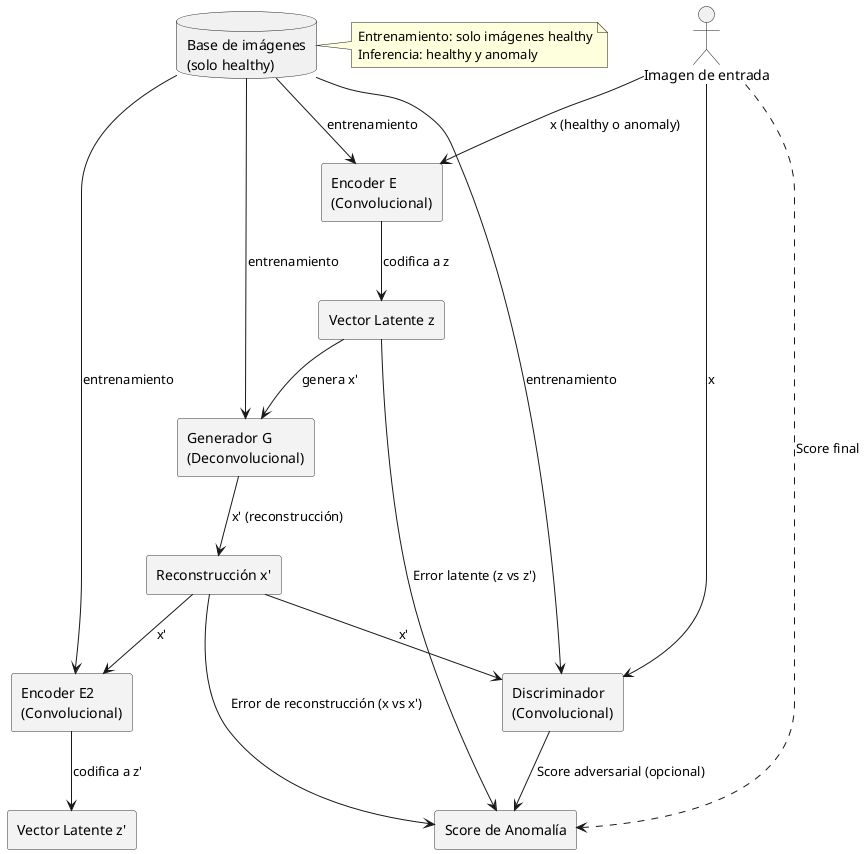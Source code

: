 @startuml ganomaly_architecture
skinparam rectangle {
  BackgroundColor #f3f3f3
  BorderColor #333333
  BorderRadius 20
}
actor "Imagen de entrada" as Input
rectangle "Encoder E\n(Convolucional)" as Encoder
rectangle "Vector Latente z" as Latent
rectangle "Generador G\n(Deconvolucional)" as Generator
rectangle "Reconstrucción x'" as Recon
rectangle "Encoder E2\n(Convolucional)" as Encoder2
rectangle "Vector Latente z'" as Latent2
rectangle "Discriminador\n(Convolucional)" as Discriminator
database "Base de imágenes\n(solo healthy)" as Dataset

Input --> Encoder : x (healthy o anomaly)
Encoder --> Latent : codifica a z
Latent --> Generator : genera x'
Generator --> Recon : x' (reconstrucción)
Recon --> Encoder2 : x'
Encoder2 --> Latent2 : codifica a z'
Recon --> Discriminator : x'
Input --> Discriminator : x

Dataset --> Encoder : entrenamiento
Dataset --> Generator : entrenamiento
Dataset --> Discriminator : entrenamiento
Dataset --> Encoder2 : entrenamiento

note right: Entrenamiento: solo imágenes healthy\nInferencia: healthy y anomaly

rectangle "Score de Anomalía" as Score

Recon --> Score : Error de reconstrucción (x vs x')
Latent --> Score : Error latente (z vs z')
Discriminator --> Score : Score adversarial (opcional)
Input ..> Score : Score final

@enduml
